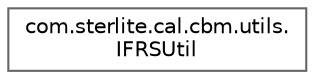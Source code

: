 digraph "Graphical Class Hierarchy"
{
 // LATEX_PDF_SIZE
  bgcolor="transparent";
  edge [fontname=Helvetica,fontsize=10,labelfontname=Helvetica,labelfontsize=10];
  node [fontname=Helvetica,fontsize=10,shape=box,height=0.2,width=0.4];
  rankdir="LR";
  Node0 [id="Node000000",label="com.sterlite.cal.cbm.utils.\lIFRSUtil",height=0.2,width=0.4,color="grey40", fillcolor="white", style="filled",URL="$classcom_1_1sterlite_1_1cal_1_1cbm_1_1utils_1_1_i_f_r_s_util.html",tooltip=" "];
}
